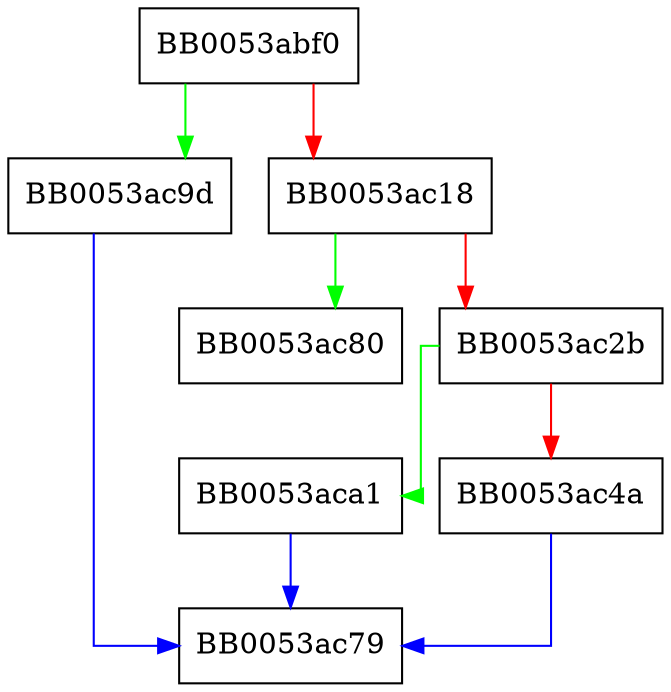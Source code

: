 digraph mem_new {
  node [shape="box"];
  graph [splines=ortho];
  BB0053abf0 -> BB0053ac9d [color="green"];
  BB0053abf0 -> BB0053ac18 [color="red"];
  BB0053ac18 -> BB0053ac80 [color="green"];
  BB0053ac18 -> BB0053ac2b [color="red"];
  BB0053ac2b -> BB0053aca1 [color="green"];
  BB0053ac2b -> BB0053ac4a [color="red"];
  BB0053ac4a -> BB0053ac79 [color="blue"];
  BB0053ac9d -> BB0053ac79 [color="blue"];
  BB0053aca1 -> BB0053ac79 [color="blue"];
}